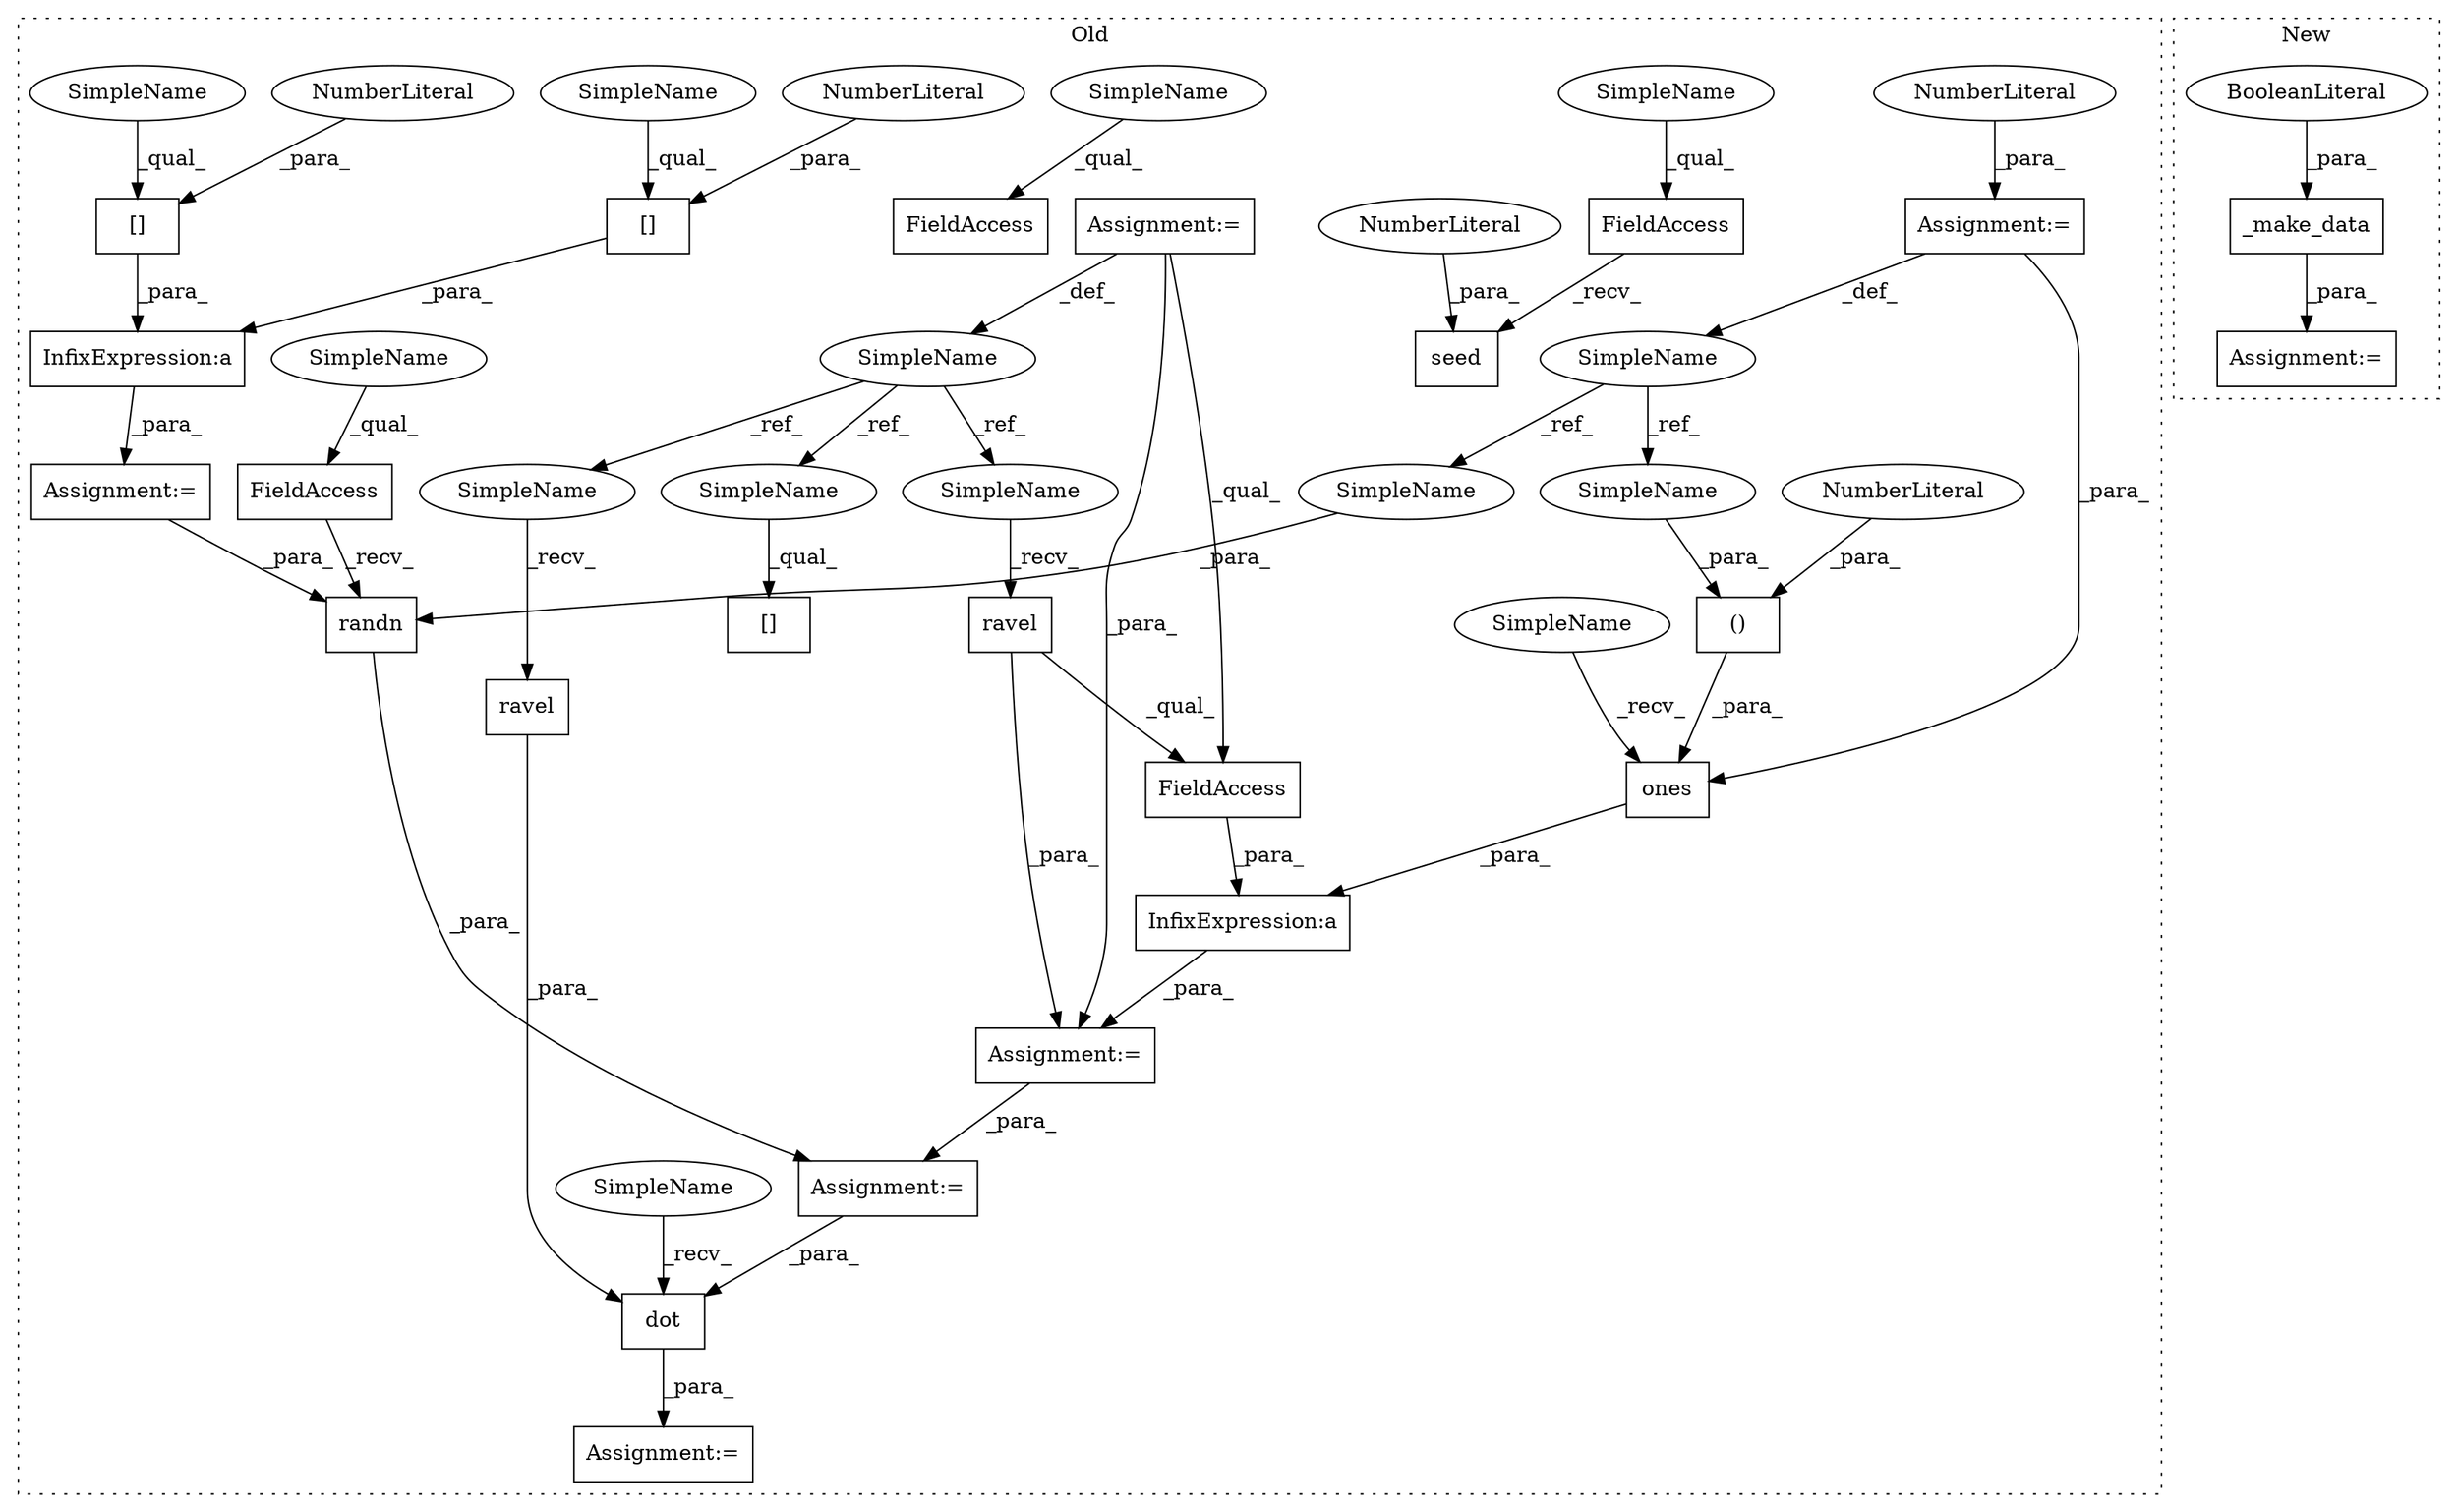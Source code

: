 digraph G {
subgraph cluster0 {
1 [label="ravel" a="32" s="6219" l="7" shape="box"];
3 [label="SimpleName" a="42" s="6012" l="6" shape="ellipse"];
4 [label="[]" a="2" s="6041,6102" l="12,2" shape="box"];
5 [label="InfixExpression:a" a="27" s="6209" l="3" shape="box"];
6 [label="()" a="106" s="6192" l="15" shape="box"];
7 [label="SimpleName" a="42" s="6138" l="1" shape="ellipse"];
8 [label="randn" a="32" s="6251,6260" l="6,1" shape="box"];
9 [label="InfixExpression:a" a="27" s="6157" l="3" shape="box"];
10 [label="[]" a="2" s="6151,6156" l="4,1" shape="box"];
11 [label="NumberLiteral" a="34" s="6155" l="1" shape="ellipse"];
12 [label="[]" a="2" s="6160,6165" l="4,1" shape="box"];
13 [label="NumberLiteral" a="34" s="6164" l="1" shape="ellipse"];
14 [label="NumberLiteral" a="34" s="6206" l="1" shape="ellipse"];
15 [label="dot" a="32" s="6275,6295" l="4,1" shape="box"];
17 [label="ones" a="32" s="6182,6207" l="10,2" shape="box"];
18 [label="FieldAccess" a="22" s="6212" l="16" shape="box"];
19 [label="FieldAccess" a="22" s="6112" l="12" shape="box"];
20 [label="seed" a="32" s="6125,6131" l="5,1" shape="box"];
21 [label="NumberLiteral" a="34" s="6130" l="1" shape="ellipse"];
22 [label="FieldAccess" a="22" s="6238" l="12" shape="box"];
23 [label="FieldAccess" a="22" s="6337" l="10" shape="box"];
24 [label="ravel" a="32" s="6288" l="7" shape="box"];
25 [label="Assignment:=" a="7" s="6236" l="2" shape="box"];
26 [label="Assignment:=" a="7" s="6139" l="1" shape="box"];
27 [label="NumberLiteral" a="34" s="6140" l="2" shape="ellipse"];
28 [label="Assignment:=" a="7" s="6018" l="1" shape="box"];
29 [label="Assignment:=" a="7" s="6174" l="1" shape="box"];
30 [label="Assignment:=" a="7" s="6268" l="1" shape="box"];
31 [label="Assignment:=" a="7" s="6149" l="1" shape="box"];
33 [label="SimpleName" a="42" s="6257" l="1" shape="ellipse"];
34 [label="SimpleName" a="42" s="6192" l="1" shape="ellipse"];
35 [label="SimpleName" a="42" s="6176" l="5" shape="ellipse"];
36 [label="SimpleName" a="42" s="6269" l="5" shape="ellipse"];
37 [label="SimpleName" a="42" s="6238" l="5" shape="ellipse"];
38 [label="SimpleName" a="42" s="6337" l="5" shape="ellipse"];
39 [label="SimpleName" a="42" s="6112" l="5" shape="ellipse"];
40 [label="SimpleName" a="42" s="6160" l="3" shape="ellipse"];
41 [label="SimpleName" a="42" s="6151" l="3" shape="ellipse"];
42 [label="SimpleName" a="42" s="6281" l="6" shape="ellipse"];
43 [label="SimpleName" a="42" s="6041" l="6" shape="ellipse"];
44 [label="SimpleName" a="42" s="6212" l="6" shape="ellipse"];
label = "Old";
style="dotted";
}
subgraph cluster1 {
2 [label="_make_data" a="32" s="7442,7457" l="11,1" shape="box"];
16 [label="BooleanLiteral" a="9" s="7453" l="4" shape="ellipse"];
32 [label="Assignment:=" a="7" s="7440" l="2" shape="box"];
label = "New";
style="dotted";
}
1 -> 29 [label="_para_"];
1 -> 18 [label="_qual_"];
2 -> 32 [label="_para_"];
3 -> 42 [label="_ref_"];
3 -> 43 [label="_ref_"];
3 -> 44 [label="_ref_"];
5 -> 29 [label="_para_"];
6 -> 17 [label="_para_"];
7 -> 33 [label="_ref_"];
7 -> 34 [label="_ref_"];
8 -> 25 [label="_para_"];
9 -> 31 [label="_para_"];
10 -> 9 [label="_para_"];
11 -> 10 [label="_para_"];
12 -> 9 [label="_para_"];
13 -> 12 [label="_para_"];
14 -> 6 [label="_para_"];
15 -> 30 [label="_para_"];
16 -> 2 [label="_para_"];
17 -> 5 [label="_para_"];
18 -> 5 [label="_para_"];
19 -> 20 [label="_recv_"];
21 -> 20 [label="_para_"];
22 -> 8 [label="_recv_"];
24 -> 15 [label="_para_"];
25 -> 15 [label="_para_"];
26 -> 7 [label="_def_"];
26 -> 17 [label="_para_"];
27 -> 26 [label="_para_"];
28 -> 29 [label="_para_"];
28 -> 3 [label="_def_"];
28 -> 18 [label="_qual_"];
29 -> 25 [label="_para_"];
31 -> 8 [label="_para_"];
33 -> 8 [label="_para_"];
34 -> 6 [label="_para_"];
35 -> 17 [label="_recv_"];
36 -> 15 [label="_recv_"];
37 -> 22 [label="_qual_"];
38 -> 23 [label="_qual_"];
39 -> 19 [label="_qual_"];
40 -> 12 [label="_qual_"];
41 -> 10 [label="_qual_"];
42 -> 24 [label="_recv_"];
43 -> 4 [label="_qual_"];
44 -> 1 [label="_recv_"];
}